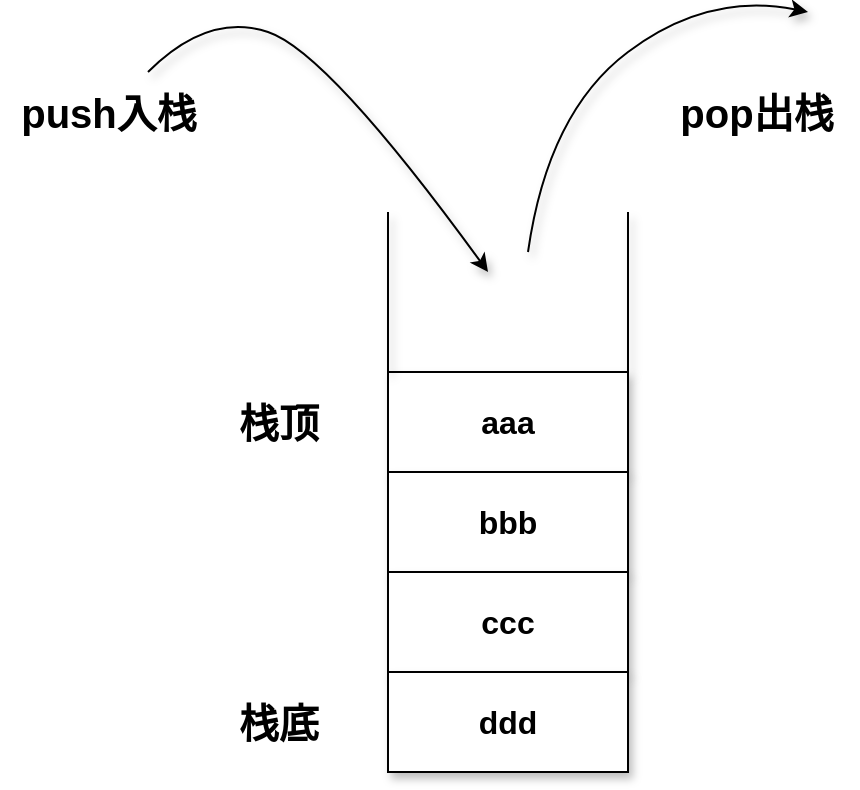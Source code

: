 <mxfile version="14.1.5" type="device"><diagram id="cDaVJQntsB2XskX-nRBp" name="第 1 页"><mxGraphModel dx="1086" dy="966" grid="1" gridSize="10" guides="1" tooltips="1" connect="1" arrows="1" fold="1" page="1" pageScale="1" pageWidth="827" pageHeight="1169" math="0" shadow="0"><root><mxCell id="0"/><mxCell id="1" parent="0"/><mxCell id="J_KuH2zMluqmDgqOthfA-1" value="aaa" style="rounded=0;whiteSpace=wrap;html=1;fontStyle=1;fontSize=16;shadow=1;" vertex="1" parent="1"><mxGeometry x="280" y="320" width="120" height="50" as="geometry"/></mxCell><mxCell id="J_KuH2zMluqmDgqOthfA-2" value="bbb" style="rounded=0;whiteSpace=wrap;html=1;fontStyle=1;fontSize=16;shadow=1;" vertex="1" parent="1"><mxGeometry x="280" y="370" width="120" height="50" as="geometry"/></mxCell><mxCell id="J_KuH2zMluqmDgqOthfA-3" value="ccc" style="rounded=0;whiteSpace=wrap;html=1;fontStyle=1;fontSize=16;shadow=1;" vertex="1" parent="1"><mxGeometry x="280" y="420" width="120" height="50" as="geometry"/></mxCell><mxCell id="J_KuH2zMluqmDgqOthfA-4" value="ddd" style="rounded=0;whiteSpace=wrap;html=1;fontStyle=1;fontSize=16;shadow=1;" vertex="1" parent="1"><mxGeometry x="280" y="470" width="120" height="50" as="geometry"/></mxCell><mxCell id="J_KuH2zMluqmDgqOthfA-5" value="栈底" style="text;html=1;align=center;verticalAlign=middle;resizable=0;points=[];autosize=1;fontSize=20;fontStyle=1;shadow=1;" vertex="1" parent="1"><mxGeometry x="195" y="480" width="60" height="30" as="geometry"/></mxCell><mxCell id="J_KuH2zMluqmDgqOthfA-6" value="栈顶" style="text;html=1;align=center;verticalAlign=middle;resizable=0;points=[];autosize=1;fontSize=20;fontStyle=1;shadow=1;" vertex="1" parent="1"><mxGeometry x="195" y="330" width="60" height="30" as="geometry"/></mxCell><mxCell id="J_KuH2zMluqmDgqOthfA-7" value="" style="endArrow=none;html=1;fontSize=20;exitX=0;exitY=0;exitDx=0;exitDy=0;shadow=1;" edge="1" parent="1" source="J_KuH2zMluqmDgqOthfA-1"><mxGeometry width="50" height="50" relative="1" as="geometry"><mxPoint x="280" y="260" as="sourcePoint"/><mxPoint x="280" y="240" as="targetPoint"/></mxGeometry></mxCell><mxCell id="J_KuH2zMluqmDgqOthfA-8" value="" style="endArrow=none;html=1;fontSize=20;exitX=0;exitY=0;exitDx=0;exitDy=0;shadow=1;" edge="1" parent="1"><mxGeometry width="50" height="50" relative="1" as="geometry"><mxPoint x="400" y="320" as="sourcePoint"/><mxPoint x="400" y="240" as="targetPoint"/></mxGeometry></mxCell><mxCell id="J_KuH2zMluqmDgqOthfA-9" value="" style="curved=1;endArrow=classic;html=1;fontSize=20;shadow=1;" edge="1" parent="1"><mxGeometry width="50" height="50" relative="1" as="geometry"><mxPoint x="160" y="170" as="sourcePoint"/><mxPoint x="330" y="270" as="targetPoint"/><Array as="points"><mxPoint x="190" y="140"/><mxPoint x="250" y="160"/></Array></mxGeometry></mxCell><mxCell id="J_KuH2zMluqmDgqOthfA-10" value="push入栈" style="text;html=1;align=center;verticalAlign=middle;resizable=0;points=[];autosize=1;fontSize=20;fontStyle=1;shadow=1;" vertex="1" parent="1"><mxGeometry x="90" y="175" width="100" height="30" as="geometry"/></mxCell><mxCell id="J_KuH2zMluqmDgqOthfA-11" value="" style="curved=1;endArrow=classic;html=1;fontSize=20;shadow=1;" edge="1" parent="1"><mxGeometry width="50" height="50" relative="1" as="geometry"><mxPoint x="350" y="260" as="sourcePoint"/><mxPoint x="490" y="140" as="targetPoint"/><Array as="points"><mxPoint x="360" y="190"/><mxPoint x="440" y="130"/></Array></mxGeometry></mxCell><mxCell id="J_KuH2zMluqmDgqOthfA-12" value="pop出栈" style="text;html=1;align=center;verticalAlign=middle;resizable=0;points=[];autosize=1;fontSize=20;fontStyle=1;shadow=1;" vertex="1" parent="1"><mxGeometry x="419" y="175" width="90" height="30" as="geometry"/></mxCell></root></mxGraphModel></diagram></mxfile>